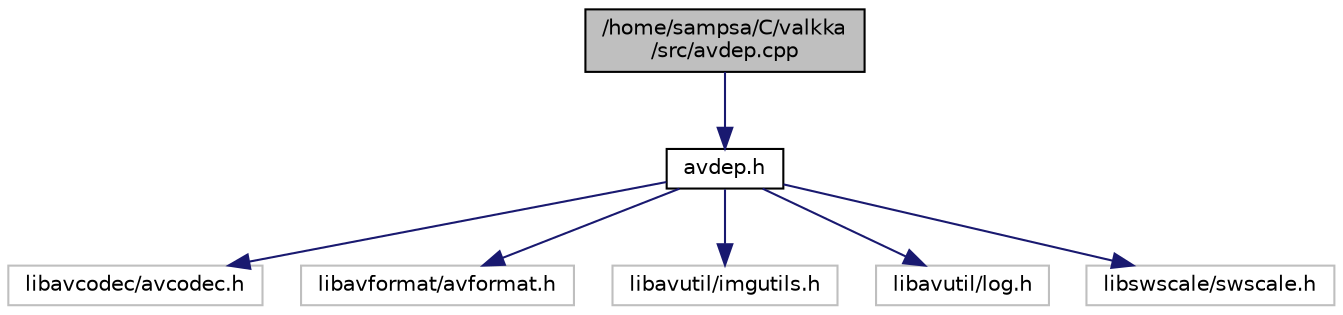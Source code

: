 digraph "/home/sampsa/C/valkka/src/avdep.cpp"
{
  edge [fontname="Helvetica",fontsize="10",labelfontname="Helvetica",labelfontsize="10"];
  node [fontname="Helvetica",fontsize="10",shape=record];
  Node0 [label="/home/sampsa/C/valkka\l/src/avdep.cpp",height=0.2,width=0.4,color="black", fillcolor="grey75", style="filled", fontcolor="black"];
  Node0 -> Node1 [color="midnightblue",fontsize="10",style="solid",fontname="Helvetica"];
  Node1 [label="avdep.h",height=0.2,width=0.4,color="black", fillcolor="white", style="filled",URL="$avdep_8h.html",tooltip="List of common ffmpeg/libav header files. Definition of some functions to call FFmpeg API directly fr..."];
  Node1 -> Node2 [color="midnightblue",fontsize="10",style="solid",fontname="Helvetica"];
  Node2 [label="libavcodec/avcodec.h",height=0.2,width=0.4,color="grey75", fillcolor="white", style="filled"];
  Node1 -> Node3 [color="midnightblue",fontsize="10",style="solid",fontname="Helvetica"];
  Node3 [label="libavformat/avformat.h",height=0.2,width=0.4,color="grey75", fillcolor="white", style="filled"];
  Node1 -> Node4 [color="midnightblue",fontsize="10",style="solid",fontname="Helvetica"];
  Node4 [label="libavutil/imgutils.h",height=0.2,width=0.4,color="grey75", fillcolor="white", style="filled"];
  Node1 -> Node5 [color="midnightblue",fontsize="10",style="solid",fontname="Helvetica"];
  Node5 [label="libavutil/log.h",height=0.2,width=0.4,color="grey75", fillcolor="white", style="filled"];
  Node1 -> Node6 [color="midnightblue",fontsize="10",style="solid",fontname="Helvetica"];
  Node6 [label="libswscale/swscale.h",height=0.2,width=0.4,color="grey75", fillcolor="white", style="filled"];
}
